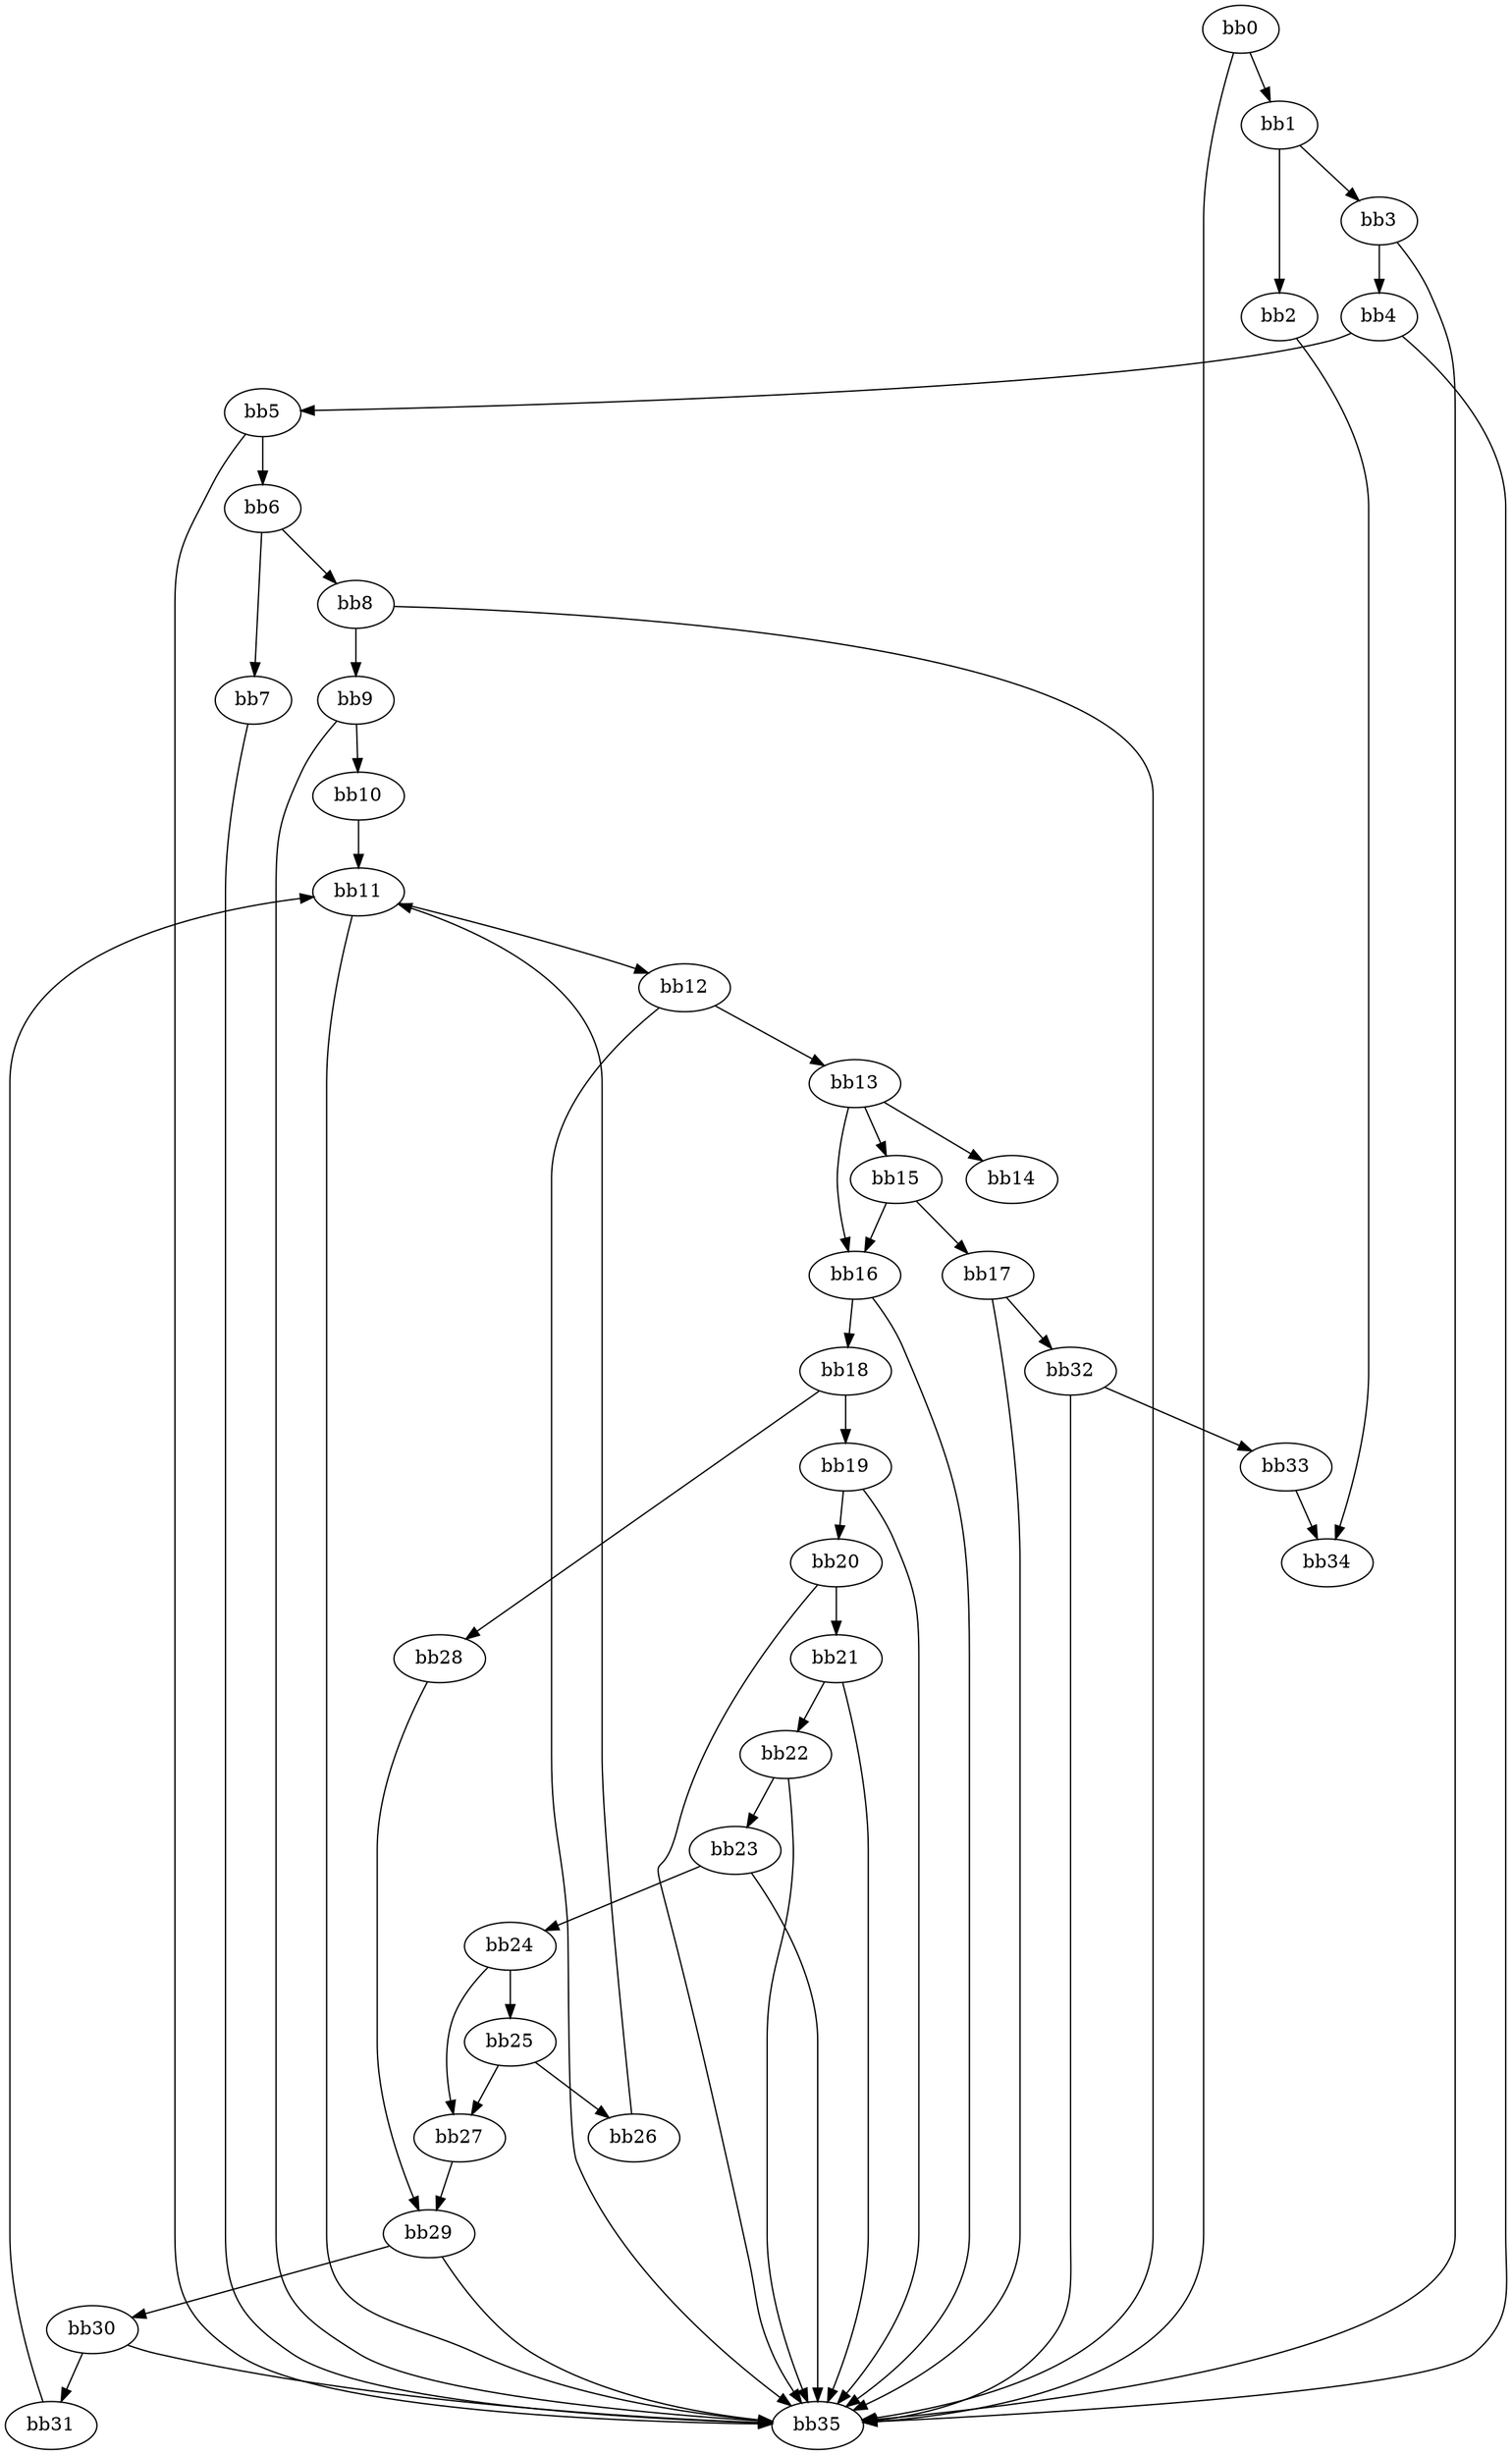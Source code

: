 digraph {
    0 [ label = "bb0\l" ]
    1 [ label = "bb1\l" ]
    2 [ label = "bb2\l" ]
    3 [ label = "bb3\l" ]
    4 [ label = "bb4\l" ]
    5 [ label = "bb5\l" ]
    6 [ label = "bb6\l" ]
    7 [ label = "bb7\l" ]
    8 [ label = "bb8\l" ]
    9 [ label = "bb9\l" ]
    10 [ label = "bb10\l" ]
    11 [ label = "bb11\l" ]
    12 [ label = "bb12\l" ]
    13 [ label = "bb13\l" ]
    14 [ label = "bb14\l" ]
    15 [ label = "bb15\l" ]
    16 [ label = "bb16\l" ]
    17 [ label = "bb17\l" ]
    18 [ label = "bb18\l" ]
    19 [ label = "bb19\l" ]
    20 [ label = "bb20\l" ]
    21 [ label = "bb21\l" ]
    22 [ label = "bb22\l" ]
    23 [ label = "bb23\l" ]
    24 [ label = "bb24\l" ]
    25 [ label = "bb25\l" ]
    26 [ label = "bb26\l" ]
    27 [ label = "bb27\l" ]
    28 [ label = "bb28\l" ]
    29 [ label = "bb29\l" ]
    30 [ label = "bb30\l" ]
    31 [ label = "bb31\l" ]
    32 [ label = "bb32\l" ]
    33 [ label = "bb33\l" ]
    34 [ label = "bb34\l" ]
    35 [ label = "bb35\l" ]
    0 -> 1 [ ]
    0 -> 35 [ ]
    1 -> 2 [ ]
    1 -> 3 [ ]
    2 -> 34 [ ]
    3 -> 4 [ ]
    3 -> 35 [ ]
    4 -> 5 [ ]
    4 -> 35 [ ]
    5 -> 6 [ ]
    5 -> 35 [ ]
    6 -> 7 [ ]
    6 -> 8 [ ]
    7 -> 35 [ ]
    8 -> 9 [ ]
    8 -> 35 [ ]
    9 -> 10 [ ]
    9 -> 35 [ ]
    10 -> 11 [ ]
    11 -> 12 [ ]
    11 -> 35 [ ]
    12 -> 13 [ ]
    12 -> 35 [ ]
    13 -> 14 [ ]
    13 -> 15 [ ]
    13 -> 16 [ ]
    15 -> 16 [ ]
    15 -> 17 [ ]
    16 -> 18 [ ]
    16 -> 35 [ ]
    17 -> 32 [ ]
    17 -> 35 [ ]
    18 -> 19 [ ]
    18 -> 28 [ ]
    19 -> 20 [ ]
    19 -> 35 [ ]
    20 -> 21 [ ]
    20 -> 35 [ ]
    21 -> 22 [ ]
    21 -> 35 [ ]
    22 -> 23 [ ]
    22 -> 35 [ ]
    23 -> 24 [ ]
    23 -> 35 [ ]
    24 -> 25 [ ]
    24 -> 27 [ ]
    25 -> 26 [ ]
    25 -> 27 [ ]
    26 -> 11 [ ]
    27 -> 29 [ ]
    28 -> 29 [ ]
    29 -> 30 [ ]
    29 -> 35 [ ]
    30 -> 31 [ ]
    30 -> 35 [ ]
    31 -> 11 [ ]
    32 -> 33 [ ]
    32 -> 35 [ ]
    33 -> 34 [ ]
}

